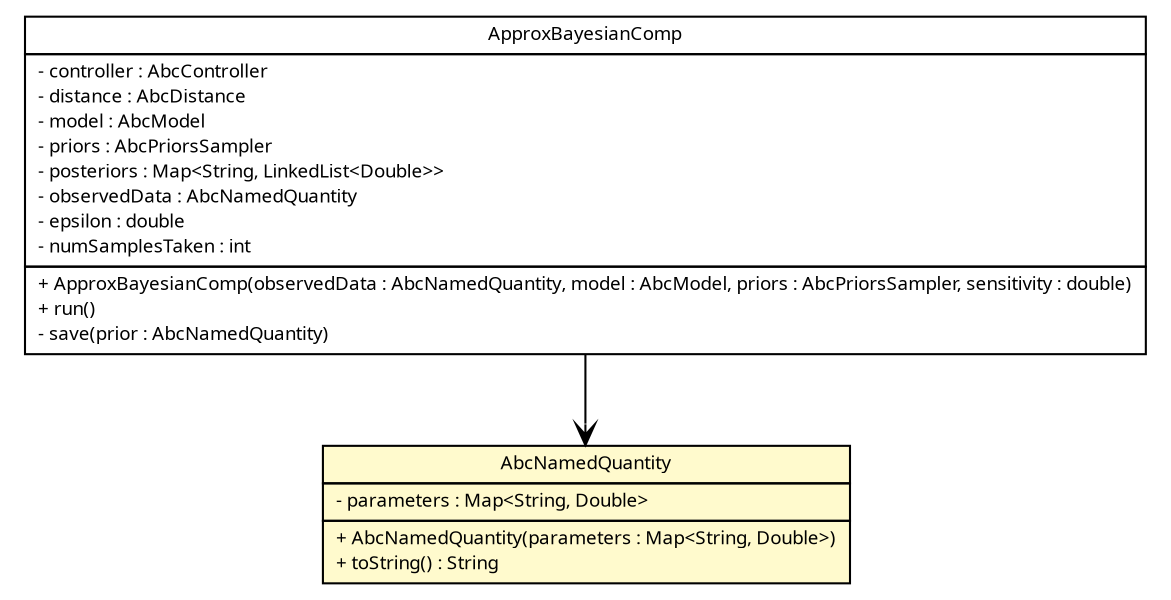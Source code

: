 #!/usr/local/bin/dot
#
# Class diagram 
# Generated by UMLGraph version R5_6 (http://www.umlgraph.org/)
#

digraph G {
	edge [fontname="Trebuchet MS",fontsize=10,labelfontname="Trebuchet MS",labelfontsize=10];
	node [fontname="Trebuchet MS",fontsize=10,shape=plaintext];
	nodesep=0.25;
	ranksep=0.5;
	// broadwick.abc.ApproxBayesianComp
	c5286 [label=<<table title="broadwick.abc.ApproxBayesianComp" border="0" cellborder="1" cellspacing="0" cellpadding="2" port="p" href="./ApproxBayesianComp.html">
		<tr><td><table border="0" cellspacing="0" cellpadding="1">
<tr><td align="center" balign="center"><font face="Trebuchet MS"> ApproxBayesianComp </font></td></tr>
		</table></td></tr>
		<tr><td><table border="0" cellspacing="0" cellpadding="1">
<tr><td align="left" balign="left"> - controller : AbcController </td></tr>
<tr><td align="left" balign="left"> - distance : AbcDistance </td></tr>
<tr><td align="left" balign="left"> - model : AbcModel </td></tr>
<tr><td align="left" balign="left"> - priors : AbcPriorsSampler </td></tr>
<tr><td align="left" balign="left"> - posteriors : Map&lt;String, LinkedList&lt;Double&gt;&gt; </td></tr>
<tr><td align="left" balign="left"> - observedData : AbcNamedQuantity </td></tr>
<tr><td align="left" balign="left"> - epsilon : double </td></tr>
<tr><td align="left" balign="left"> - numSamplesTaken : int </td></tr>
		</table></td></tr>
		<tr><td><table border="0" cellspacing="0" cellpadding="1">
<tr><td align="left" balign="left"> + ApproxBayesianComp(observedData : AbcNamedQuantity, model : AbcModel, priors : AbcPriorsSampler, sensitivity : double) </td></tr>
<tr><td align="left" balign="left"> + run() </td></tr>
<tr><td align="left" balign="left"> - save(prior : AbcNamedQuantity) </td></tr>
		</table></td></tr>
		</table>>, URL="./ApproxBayesianComp.html", fontname="Trebuchet MS", fontcolor="black", fontsize=9.0];
	// broadwick.abc.AbcNamedQuantity
	c5288 [label=<<table title="broadwick.abc.AbcNamedQuantity" border="0" cellborder="1" cellspacing="0" cellpadding="2" port="p" bgcolor="lemonChiffon" href="./AbcNamedQuantity.html">
		<tr><td><table border="0" cellspacing="0" cellpadding="1">
<tr><td align="center" balign="center"><font face="Trebuchet MS"> AbcNamedQuantity </font></td></tr>
		</table></td></tr>
		<tr><td><table border="0" cellspacing="0" cellpadding="1">
<tr><td align="left" balign="left"> - parameters : Map&lt;String, Double&gt; </td></tr>
		</table></td></tr>
		<tr><td><table border="0" cellspacing="0" cellpadding="1">
<tr><td align="left" balign="left"> + AbcNamedQuantity(parameters : Map&lt;String, Double&gt;) </td></tr>
<tr><td align="left" balign="left"> + toString() : String </td></tr>
		</table></td></tr>
		</table>>, URL="./AbcNamedQuantity.html", fontname="Trebuchet MS", fontcolor="black", fontsize=9.0];
	// broadwick.abc.ApproxBayesianComp NAVASSOC broadwick.abc.AbcNamedQuantity
	c5286:p -> c5288:p [taillabel="", label="", headlabel="", fontname="Trebuchet MS", fontcolor="black", fontsize=10.0, color="black", arrowhead=open];
}

